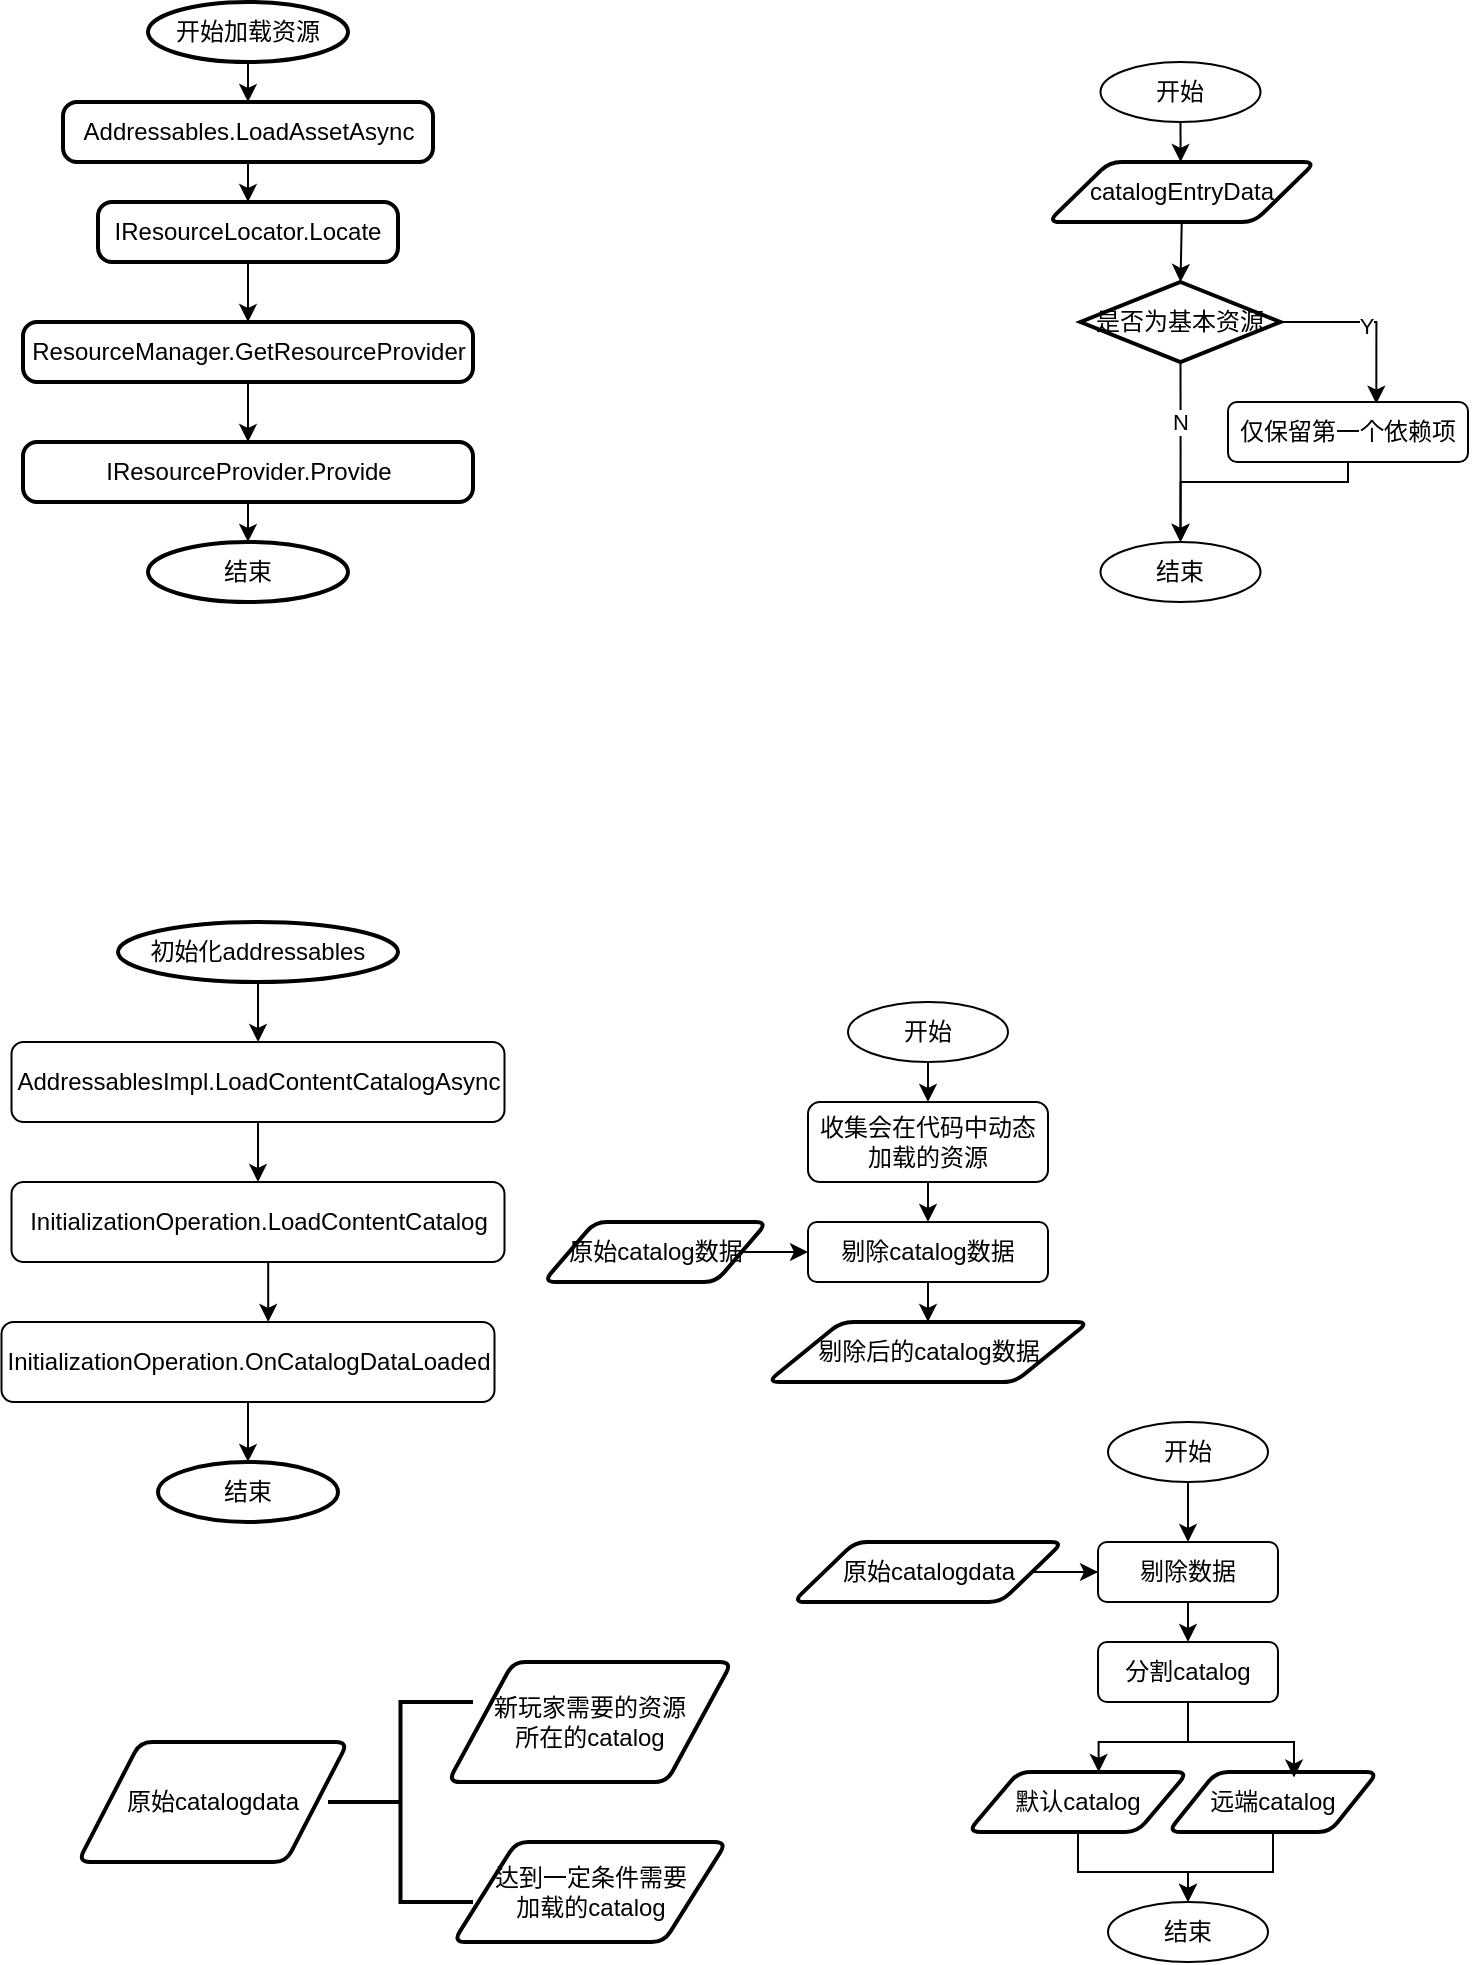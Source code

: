 <mxfile version="22.0.4" type="github">
  <diagram name="Page-1" id="2YBvvXClWsGukQMizWep">
    <mxGraphModel dx="1044" dy="692" grid="1" gridSize="10" guides="1" tooltips="1" connect="1" arrows="1" fold="1" page="1" pageScale="1" pageWidth="850" pageHeight="1100" math="0" shadow="0">
      <root>
        <mxCell id="0" />
        <mxCell id="1" parent="0" />
        <mxCell id="EF8peyVJ7aTUI04MwaTn-17" style="edgeStyle=orthogonalEdgeStyle;rounded=0;orthogonalLoop=1;jettySize=auto;html=1;exitX=0.5;exitY=1;exitDx=0;exitDy=0;exitPerimeter=0;entryX=0.5;entryY=0;entryDx=0;entryDy=0;" parent="1" source="EF8peyVJ7aTUI04MwaTn-8" target="EF8peyVJ7aTUI04MwaTn-20" edge="1">
          <mxGeometry relative="1" as="geometry">
            <mxPoint x="200" y="120" as="targetPoint" />
          </mxGeometry>
        </mxCell>
        <mxCell id="EF8peyVJ7aTUI04MwaTn-8" value="开始加载资源" style="strokeWidth=2;html=1;shape=mxgraph.flowchart.start_1;whiteSpace=wrap;" parent="1" vertex="1">
          <mxGeometry x="150" y="20" width="100" height="30" as="geometry" />
        </mxCell>
        <mxCell id="EF8peyVJ7aTUI04MwaTn-18" style="edgeStyle=orthogonalEdgeStyle;rounded=0;orthogonalLoop=1;jettySize=auto;html=1;exitX=0.5;exitY=1;exitDx=0;exitDy=0;" parent="1" source="EF8peyVJ7aTUI04MwaTn-10" target="EF8peyVJ7aTUI04MwaTn-14" edge="1">
          <mxGeometry relative="1" as="geometry" />
        </mxCell>
        <mxCell id="EF8peyVJ7aTUI04MwaTn-10" value="IResourceLocator.Locate" style="rounded=1;whiteSpace=wrap;html=1;absoluteArcSize=1;arcSize=14;strokeWidth=2;" parent="1" vertex="1">
          <mxGeometry x="125" y="120" width="150" height="30" as="geometry" />
        </mxCell>
        <mxCell id="EF8peyVJ7aTUI04MwaTn-19" style="edgeStyle=orthogonalEdgeStyle;rounded=0;orthogonalLoop=1;jettySize=auto;html=1;exitX=0.5;exitY=1;exitDx=0;exitDy=0;" parent="1" source="EF8peyVJ7aTUI04MwaTn-14" target="EF8peyVJ7aTUI04MwaTn-16" edge="1">
          <mxGeometry relative="1" as="geometry" />
        </mxCell>
        <mxCell id="EF8peyVJ7aTUI04MwaTn-14" value="ResourceManager.GetResourceProvider" style="rounded=1;whiteSpace=wrap;html=1;absoluteArcSize=1;arcSize=14;strokeWidth=2;" parent="1" vertex="1">
          <mxGeometry x="87.5" y="180" width="225" height="30" as="geometry" />
        </mxCell>
        <mxCell id="EF8peyVJ7aTUI04MwaTn-16" value="IResourceProvider.Provide" style="rounded=1;whiteSpace=wrap;html=1;absoluteArcSize=1;arcSize=14;strokeWidth=2;" parent="1" vertex="1">
          <mxGeometry x="87.5" y="240" width="225" height="30" as="geometry" />
        </mxCell>
        <mxCell id="EF8peyVJ7aTUI04MwaTn-22" style="edgeStyle=orthogonalEdgeStyle;rounded=0;orthogonalLoop=1;jettySize=auto;html=1;exitX=0.5;exitY=1;exitDx=0;exitDy=0;entryX=0.5;entryY=0;entryDx=0;entryDy=0;" parent="1" source="EF8peyVJ7aTUI04MwaTn-20" target="EF8peyVJ7aTUI04MwaTn-10" edge="1">
          <mxGeometry relative="1" as="geometry" />
        </mxCell>
        <mxCell id="EF8peyVJ7aTUI04MwaTn-20" value="Addressables.LoadAssetAsync" style="rounded=1;whiteSpace=wrap;html=1;absoluteArcSize=1;arcSize=14;strokeWidth=2;" parent="1" vertex="1">
          <mxGeometry x="107.5" y="70" width="185" height="30" as="geometry" />
        </mxCell>
        <mxCell id="EF8peyVJ7aTUI04MwaTn-23" value="结束" style="strokeWidth=2;html=1;shape=mxgraph.flowchart.start_1;whiteSpace=wrap;" parent="1" vertex="1">
          <mxGeometry x="150" y="290" width="100" height="30" as="geometry" />
        </mxCell>
        <mxCell id="EF8peyVJ7aTUI04MwaTn-24" style="edgeStyle=orthogonalEdgeStyle;rounded=0;orthogonalLoop=1;jettySize=auto;html=1;exitX=0.5;exitY=1;exitDx=0;exitDy=0;entryX=0.5;entryY=0;entryDx=0;entryDy=0;entryPerimeter=0;" parent="1" source="EF8peyVJ7aTUI04MwaTn-16" target="EF8peyVJ7aTUI04MwaTn-23" edge="1">
          <mxGeometry relative="1" as="geometry" />
        </mxCell>
        <mxCell id="JVUWUl7LgnXs22Qznziy-6" style="edgeStyle=orthogonalEdgeStyle;rounded=0;orthogonalLoop=1;jettySize=auto;html=1;exitX=0.5;exitY=1;exitDx=0;exitDy=0;exitPerimeter=0;" edge="1" parent="1" source="JVUWUl7LgnXs22Qznziy-1" target="JVUWUl7LgnXs22Qznziy-2">
          <mxGeometry relative="1" as="geometry" />
        </mxCell>
        <mxCell id="JVUWUl7LgnXs22Qznziy-1" value="初始化addressables" style="strokeWidth=2;html=1;shape=mxgraph.flowchart.start_1;whiteSpace=wrap;" vertex="1" parent="1">
          <mxGeometry x="135" y="480" width="140" height="30" as="geometry" />
        </mxCell>
        <mxCell id="JVUWUl7LgnXs22Qznziy-7" style="edgeStyle=orthogonalEdgeStyle;rounded=0;orthogonalLoop=1;jettySize=auto;html=1;exitX=0.5;exitY=1;exitDx=0;exitDy=0;entryX=0.5;entryY=0;entryDx=0;entryDy=0;" edge="1" parent="1" source="JVUWUl7LgnXs22Qznziy-2" target="JVUWUl7LgnXs22Qznziy-3">
          <mxGeometry relative="1" as="geometry" />
        </mxCell>
        <mxCell id="JVUWUl7LgnXs22Qznziy-2" value="AddressablesImpl.LoadContentCatalogAsync" style="rounded=1;whiteSpace=wrap;html=1;" vertex="1" parent="1">
          <mxGeometry x="81.75" y="540" width="246.5" height="40" as="geometry" />
        </mxCell>
        <mxCell id="JVUWUl7LgnXs22Qznziy-3" value="InitializationOperation.LoadContentCatalog" style="rounded=1;whiteSpace=wrap;html=1;" vertex="1" parent="1">
          <mxGeometry x="81.75" y="610" width="246.5" height="40" as="geometry" />
        </mxCell>
        <mxCell id="JVUWUl7LgnXs22Qznziy-4" value="InitializationOperation.OnCatalogDataLoaded" style="rounded=1;whiteSpace=wrap;html=1;" vertex="1" parent="1">
          <mxGeometry x="76.75" y="680" width="246.5" height="40" as="geometry" />
        </mxCell>
        <mxCell id="JVUWUl7LgnXs22Qznziy-5" value="结束" style="strokeWidth=2;html=1;shape=mxgraph.flowchart.start_1;whiteSpace=wrap;" vertex="1" parent="1">
          <mxGeometry x="155" y="750" width="90" height="30" as="geometry" />
        </mxCell>
        <mxCell id="JVUWUl7LgnXs22Qznziy-11" style="edgeStyle=orthogonalEdgeStyle;rounded=0;orthogonalLoop=1;jettySize=auto;html=1;exitX=0.5;exitY=1;exitDx=0;exitDy=0;entryX=0.541;entryY=0;entryDx=0;entryDy=0;entryPerimeter=0;" edge="1" parent="1" source="JVUWUl7LgnXs22Qznziy-3" target="JVUWUl7LgnXs22Qznziy-4">
          <mxGeometry relative="1" as="geometry" />
        </mxCell>
        <mxCell id="JVUWUl7LgnXs22Qznziy-12" style="edgeStyle=orthogonalEdgeStyle;rounded=0;orthogonalLoop=1;jettySize=auto;html=1;exitX=0.5;exitY=1;exitDx=0;exitDy=0;entryX=0.5;entryY=0;entryDx=0;entryDy=0;entryPerimeter=0;" edge="1" parent="1" source="JVUWUl7LgnXs22Qznziy-4" target="JVUWUl7LgnXs22Qznziy-5">
          <mxGeometry relative="1" as="geometry" />
        </mxCell>
        <mxCell id="JVUWUl7LgnXs22Qznziy-13" value="原始catalogdata" style="shape=parallelogram;html=1;strokeWidth=2;perimeter=parallelogramPerimeter;whiteSpace=wrap;rounded=1;arcSize=12;size=0.23;" vertex="1" parent="1">
          <mxGeometry x="115" y="890" width="135" height="60" as="geometry" />
        </mxCell>
        <mxCell id="JVUWUl7LgnXs22Qznziy-14" value="" style="strokeWidth=2;html=1;shape=mxgraph.flowchart.annotation_2;align=left;labelPosition=right;pointerEvents=1;" vertex="1" parent="1">
          <mxGeometry x="240" y="870" width="72.5" height="100" as="geometry" />
        </mxCell>
        <mxCell id="JVUWUl7LgnXs22Qznziy-15" value="新玩家需要的资源&lt;br&gt;所在的catalog" style="shape=parallelogram;html=1;strokeWidth=2;perimeter=parallelogramPerimeter;whiteSpace=wrap;rounded=1;arcSize=12;size=0.23;" vertex="1" parent="1">
          <mxGeometry x="300" y="850" width="142" height="60" as="geometry" />
        </mxCell>
        <mxCell id="JVUWUl7LgnXs22Qznziy-16" value="达到一定条件需要&lt;br&gt;加载的catalog" style="shape=parallelogram;html=1;strokeWidth=2;perimeter=parallelogramPerimeter;whiteSpace=wrap;rounded=1;arcSize=12;size=0.23;" vertex="1" parent="1">
          <mxGeometry x="302.63" y="940" width="136.75" height="50" as="geometry" />
        </mxCell>
        <mxCell id="JVUWUl7LgnXs22Qznziy-26" style="edgeStyle=orthogonalEdgeStyle;rounded=0;orthogonalLoop=1;jettySize=auto;html=1;exitX=0.5;exitY=1;exitDx=0;exitDy=0;entryX=0.5;entryY=0;entryDx=0;entryDy=0;" edge="1" parent="1" source="JVUWUl7LgnXs22Qznziy-17" target="JVUWUl7LgnXs22Qznziy-18">
          <mxGeometry relative="1" as="geometry" />
        </mxCell>
        <mxCell id="JVUWUl7LgnXs22Qznziy-17" value="开始" style="ellipse;whiteSpace=wrap;html=1;" vertex="1" parent="1">
          <mxGeometry x="500" y="520" width="80" height="30" as="geometry" />
        </mxCell>
        <mxCell id="JVUWUl7LgnXs22Qznziy-22" style="edgeStyle=orthogonalEdgeStyle;rounded=0;orthogonalLoop=1;jettySize=auto;html=1;exitX=0.5;exitY=1;exitDx=0;exitDy=0;entryX=0.5;entryY=0;entryDx=0;entryDy=0;" edge="1" parent="1" source="JVUWUl7LgnXs22Qznziy-18" target="JVUWUl7LgnXs22Qznziy-19">
          <mxGeometry relative="1" as="geometry" />
        </mxCell>
        <mxCell id="JVUWUl7LgnXs22Qznziy-18" value="收集会在代码中动态加载的资源" style="rounded=1;whiteSpace=wrap;html=1;" vertex="1" parent="1">
          <mxGeometry x="480" y="570" width="120" height="40" as="geometry" />
        </mxCell>
        <mxCell id="JVUWUl7LgnXs22Qznziy-24" style="edgeStyle=orthogonalEdgeStyle;rounded=0;orthogonalLoop=1;jettySize=auto;html=1;exitX=0.5;exitY=1;exitDx=0;exitDy=0;entryX=0.5;entryY=0;entryDx=0;entryDy=0;" edge="1" parent="1" source="JVUWUl7LgnXs22Qznziy-19" target="JVUWUl7LgnXs22Qznziy-25">
          <mxGeometry relative="1" as="geometry">
            <mxPoint x="540" y="710" as="targetPoint" />
          </mxGeometry>
        </mxCell>
        <mxCell id="JVUWUl7LgnXs22Qznziy-19" value="剔除catalog数据" style="rounded=1;whiteSpace=wrap;html=1;" vertex="1" parent="1">
          <mxGeometry x="480" y="630" width="120" height="30" as="geometry" />
        </mxCell>
        <mxCell id="JVUWUl7LgnXs22Qznziy-23" style="edgeStyle=orthogonalEdgeStyle;rounded=0;orthogonalLoop=1;jettySize=auto;html=1;exitX=1;exitY=0.5;exitDx=0;exitDy=0;entryX=0;entryY=0.5;entryDx=0;entryDy=0;" edge="1" parent="1" source="JVUWUl7LgnXs22Qznziy-21" target="JVUWUl7LgnXs22Qznziy-19">
          <mxGeometry relative="1" as="geometry" />
        </mxCell>
        <mxCell id="JVUWUl7LgnXs22Qznziy-21" value="原始catalog数据" style="shape=parallelogram;html=1;strokeWidth=2;perimeter=parallelogramPerimeter;whiteSpace=wrap;rounded=1;arcSize=12;size=0.23;" vertex="1" parent="1">
          <mxGeometry x="347.69" y="630" width="112" height="30" as="geometry" />
        </mxCell>
        <mxCell id="JVUWUl7LgnXs22Qznziy-25" value="剔除后的catalog数据" style="shape=parallelogram;html=1;strokeWidth=2;perimeter=parallelogramPerimeter;whiteSpace=wrap;rounded=1;arcSize=12;size=0.23;" vertex="1" parent="1">
          <mxGeometry x="459.69" y="680" width="160.62" height="30" as="geometry" />
        </mxCell>
        <mxCell id="JVUWUl7LgnXs22Qznziy-35" style="edgeStyle=orthogonalEdgeStyle;rounded=0;orthogonalLoop=1;jettySize=auto;html=1;" edge="1" parent="1" source="JVUWUl7LgnXs22Qznziy-27" target="JVUWUl7LgnXs22Qznziy-29">
          <mxGeometry relative="1" as="geometry" />
        </mxCell>
        <mxCell id="JVUWUl7LgnXs22Qznziy-27" value="开始" style="ellipse;whiteSpace=wrap;html=1;" vertex="1" parent="1">
          <mxGeometry x="630" y="730" width="80" height="30" as="geometry" />
        </mxCell>
        <mxCell id="JVUWUl7LgnXs22Qznziy-40" style="edgeStyle=orthogonalEdgeStyle;rounded=0;orthogonalLoop=1;jettySize=auto;html=1;exitX=1;exitY=0.5;exitDx=0;exitDy=0;" edge="1" parent="1" source="JVUWUl7LgnXs22Qznziy-28" target="JVUWUl7LgnXs22Qznziy-29">
          <mxGeometry relative="1" as="geometry" />
        </mxCell>
        <mxCell id="JVUWUl7LgnXs22Qznziy-28" value="原始catalogdata" style="shape=parallelogram;html=1;strokeWidth=2;perimeter=parallelogramPerimeter;whiteSpace=wrap;rounded=1;arcSize=12;size=0.23;" vertex="1" parent="1">
          <mxGeometry x="472.5" y="790" width="135" height="30" as="geometry" />
        </mxCell>
        <mxCell id="JVUWUl7LgnXs22Qznziy-36" style="edgeStyle=orthogonalEdgeStyle;rounded=0;orthogonalLoop=1;jettySize=auto;html=1;exitX=0.5;exitY=1;exitDx=0;exitDy=0;entryX=0.5;entryY=0;entryDx=0;entryDy=0;" edge="1" parent="1" source="JVUWUl7LgnXs22Qznziy-29" target="JVUWUl7LgnXs22Qznziy-30">
          <mxGeometry relative="1" as="geometry" />
        </mxCell>
        <mxCell id="JVUWUl7LgnXs22Qznziy-29" value="剔除数据" style="rounded=1;whiteSpace=wrap;html=1;" vertex="1" parent="1">
          <mxGeometry x="625" y="790" width="90" height="30" as="geometry" />
        </mxCell>
        <mxCell id="JVUWUl7LgnXs22Qznziy-30" value="分割catalog" style="rounded=1;whiteSpace=wrap;html=1;" vertex="1" parent="1">
          <mxGeometry x="625" y="840" width="90" height="30" as="geometry" />
        </mxCell>
        <mxCell id="JVUWUl7LgnXs22Qznziy-38" style="edgeStyle=orthogonalEdgeStyle;rounded=0;orthogonalLoop=1;jettySize=auto;html=1;exitX=0.5;exitY=1;exitDx=0;exitDy=0;entryX=0.5;entryY=0;entryDx=0;entryDy=0;" edge="1" parent="1" source="JVUWUl7LgnXs22Qznziy-31" target="JVUWUl7LgnXs22Qznziy-37">
          <mxGeometry relative="1" as="geometry" />
        </mxCell>
        <mxCell id="JVUWUl7LgnXs22Qznziy-31" value="默认catalog" style="shape=parallelogram;html=1;strokeWidth=2;perimeter=parallelogramPerimeter;whiteSpace=wrap;rounded=1;arcSize=12;size=0.23;" vertex="1" parent="1">
          <mxGeometry x="560" y="905" width="110" height="30" as="geometry" />
        </mxCell>
        <mxCell id="JVUWUl7LgnXs22Qznziy-39" style="edgeStyle=orthogonalEdgeStyle;rounded=0;orthogonalLoop=1;jettySize=auto;html=1;exitX=0.5;exitY=1;exitDx=0;exitDy=0;entryX=0.5;entryY=0;entryDx=0;entryDy=0;" edge="1" parent="1" source="JVUWUl7LgnXs22Qznziy-32" target="JVUWUl7LgnXs22Qznziy-37">
          <mxGeometry relative="1" as="geometry">
            <mxPoint x="670.0" y="960" as="targetPoint" />
          </mxGeometry>
        </mxCell>
        <mxCell id="JVUWUl7LgnXs22Qznziy-32" value="远端catalog" style="shape=parallelogram;html=1;strokeWidth=2;perimeter=parallelogramPerimeter;whiteSpace=wrap;rounded=1;arcSize=12;size=0.23;" vertex="1" parent="1">
          <mxGeometry x="660" y="905" width="105" height="30" as="geometry" />
        </mxCell>
        <mxCell id="JVUWUl7LgnXs22Qznziy-33" style="edgeStyle=orthogonalEdgeStyle;rounded=0;orthogonalLoop=1;jettySize=auto;html=1;exitX=0.5;exitY=1;exitDx=0;exitDy=0;entryX=0.594;entryY=0;entryDx=0;entryDy=0;entryPerimeter=0;" edge="1" parent="1" source="JVUWUl7LgnXs22Qznziy-30" target="JVUWUl7LgnXs22Qznziy-31">
          <mxGeometry relative="1" as="geometry" />
        </mxCell>
        <mxCell id="JVUWUl7LgnXs22Qznziy-34" style="edgeStyle=orthogonalEdgeStyle;rounded=0;orthogonalLoop=1;jettySize=auto;html=1;exitX=0.5;exitY=1;exitDx=0;exitDy=0;entryX=0.6;entryY=0.092;entryDx=0;entryDy=0;entryPerimeter=0;" edge="1" parent="1" source="JVUWUl7LgnXs22Qznziy-30" target="JVUWUl7LgnXs22Qznziy-32">
          <mxGeometry relative="1" as="geometry" />
        </mxCell>
        <mxCell id="JVUWUl7LgnXs22Qznziy-37" value="结束" style="ellipse;whiteSpace=wrap;html=1;" vertex="1" parent="1">
          <mxGeometry x="630" y="970" width="80" height="30" as="geometry" />
        </mxCell>
        <mxCell id="JVUWUl7LgnXs22Qznziy-42" style="edgeStyle=orthogonalEdgeStyle;rounded=0;orthogonalLoop=1;jettySize=auto;html=1;" edge="1" parent="1" source="JVUWUl7LgnXs22Qznziy-43">
          <mxGeometry relative="1" as="geometry">
            <mxPoint x="666" y="100" as="targetPoint" />
          </mxGeometry>
        </mxCell>
        <mxCell id="JVUWUl7LgnXs22Qznziy-43" value="开始" style="ellipse;whiteSpace=wrap;html=1;" vertex="1" parent="1">
          <mxGeometry x="626.25" y="50" width="80" height="30" as="geometry" />
        </mxCell>
        <mxCell id="JVUWUl7LgnXs22Qznziy-57" value="catalogEntryData" style="shape=parallelogram;html=1;strokeWidth=2;perimeter=parallelogramPerimeter;whiteSpace=wrap;rounded=1;arcSize=12;size=0.23;" vertex="1" parent="1">
          <mxGeometry x="600" y="100" width="133.75" height="30" as="geometry" />
        </mxCell>
        <mxCell id="JVUWUl7LgnXs22Qznziy-60" style="edgeStyle=orthogonalEdgeStyle;rounded=0;orthogonalLoop=1;jettySize=auto;html=1;exitX=0.5;exitY=1;exitDx=0;exitDy=0;exitPerimeter=0;entryX=0.5;entryY=0;entryDx=0;entryDy=0;" edge="1" parent="1" source="JVUWUl7LgnXs22Qznziy-58">
          <mxGeometry relative="1" as="geometry">
            <mxPoint x="666.25" y="290.0" as="targetPoint" />
          </mxGeometry>
        </mxCell>
        <mxCell id="JVUWUl7LgnXs22Qznziy-65" value="N" style="edgeLabel;html=1;align=center;verticalAlign=middle;resizable=0;points=[];" vertex="1" connectable="0" parent="JVUWUl7LgnXs22Qznziy-60">
          <mxGeometry x="-0.34" y="-1" relative="1" as="geometry">
            <mxPoint as="offset" />
          </mxGeometry>
        </mxCell>
        <mxCell id="JVUWUl7LgnXs22Qznziy-61" style="edgeStyle=orthogonalEdgeStyle;rounded=0;orthogonalLoop=1;jettySize=auto;html=1;exitX=1;exitY=0.5;exitDx=0;exitDy=0;exitPerimeter=0;entryX=0.618;entryY=0.029;entryDx=0;entryDy=0;entryPerimeter=0;" edge="1" parent="1" source="JVUWUl7LgnXs22Qznziy-58" target="JVUWUl7LgnXs22Qznziy-62">
          <mxGeometry relative="1" as="geometry">
            <mxPoint x="740.0" y="220.0" as="targetPoint" />
          </mxGeometry>
        </mxCell>
        <mxCell id="JVUWUl7LgnXs22Qznziy-66" value="Y" style="edgeLabel;html=1;align=center;verticalAlign=middle;resizable=0;points=[];" vertex="1" connectable="0" parent="JVUWUl7LgnXs22Qznziy-61">
          <mxGeometry x="-0.053" y="-2" relative="1" as="geometry">
            <mxPoint as="offset" />
          </mxGeometry>
        </mxCell>
        <mxCell id="JVUWUl7LgnXs22Qznziy-58" value="是否为基本资源" style="strokeWidth=2;html=1;shape=mxgraph.flowchart.decision;whiteSpace=wrap;" vertex="1" parent="1">
          <mxGeometry x="616.25" y="160" width="100" height="40" as="geometry" />
        </mxCell>
        <mxCell id="JVUWUl7LgnXs22Qznziy-59" style="edgeStyle=orthogonalEdgeStyle;rounded=0;orthogonalLoop=1;jettySize=auto;html=1;exitX=0.5;exitY=1;exitDx=0;exitDy=0;entryX=0.5;entryY=0;entryDx=0;entryDy=0;entryPerimeter=0;" edge="1" parent="1" source="JVUWUl7LgnXs22Qznziy-57" target="JVUWUl7LgnXs22Qznziy-58">
          <mxGeometry relative="1" as="geometry" />
        </mxCell>
        <mxCell id="JVUWUl7LgnXs22Qznziy-64" style="edgeStyle=orthogonalEdgeStyle;rounded=0;orthogonalLoop=1;jettySize=auto;html=1;exitX=0.5;exitY=1;exitDx=0;exitDy=0;entryX=0.5;entryY=0;entryDx=0;entryDy=0;" edge="1" parent="1" source="JVUWUl7LgnXs22Qznziy-62">
          <mxGeometry relative="1" as="geometry">
            <mxPoint x="666.25" y="290.0" as="targetPoint" />
            <Array as="points">
              <mxPoint x="750" y="260" />
              <mxPoint x="666" y="260" />
            </Array>
          </mxGeometry>
        </mxCell>
        <mxCell id="JVUWUl7LgnXs22Qznziy-62" value="仅保留第一个依赖项" style="rounded=1;whiteSpace=wrap;html=1;" vertex="1" parent="1">
          <mxGeometry x="690" y="220" width="120" height="30" as="geometry" />
        </mxCell>
        <mxCell id="JVUWUl7LgnXs22Qznziy-67" value="结束" style="ellipse;whiteSpace=wrap;html=1;" vertex="1" parent="1">
          <mxGeometry x="626.25" y="290" width="80" height="30" as="geometry" />
        </mxCell>
      </root>
    </mxGraphModel>
  </diagram>
</mxfile>

